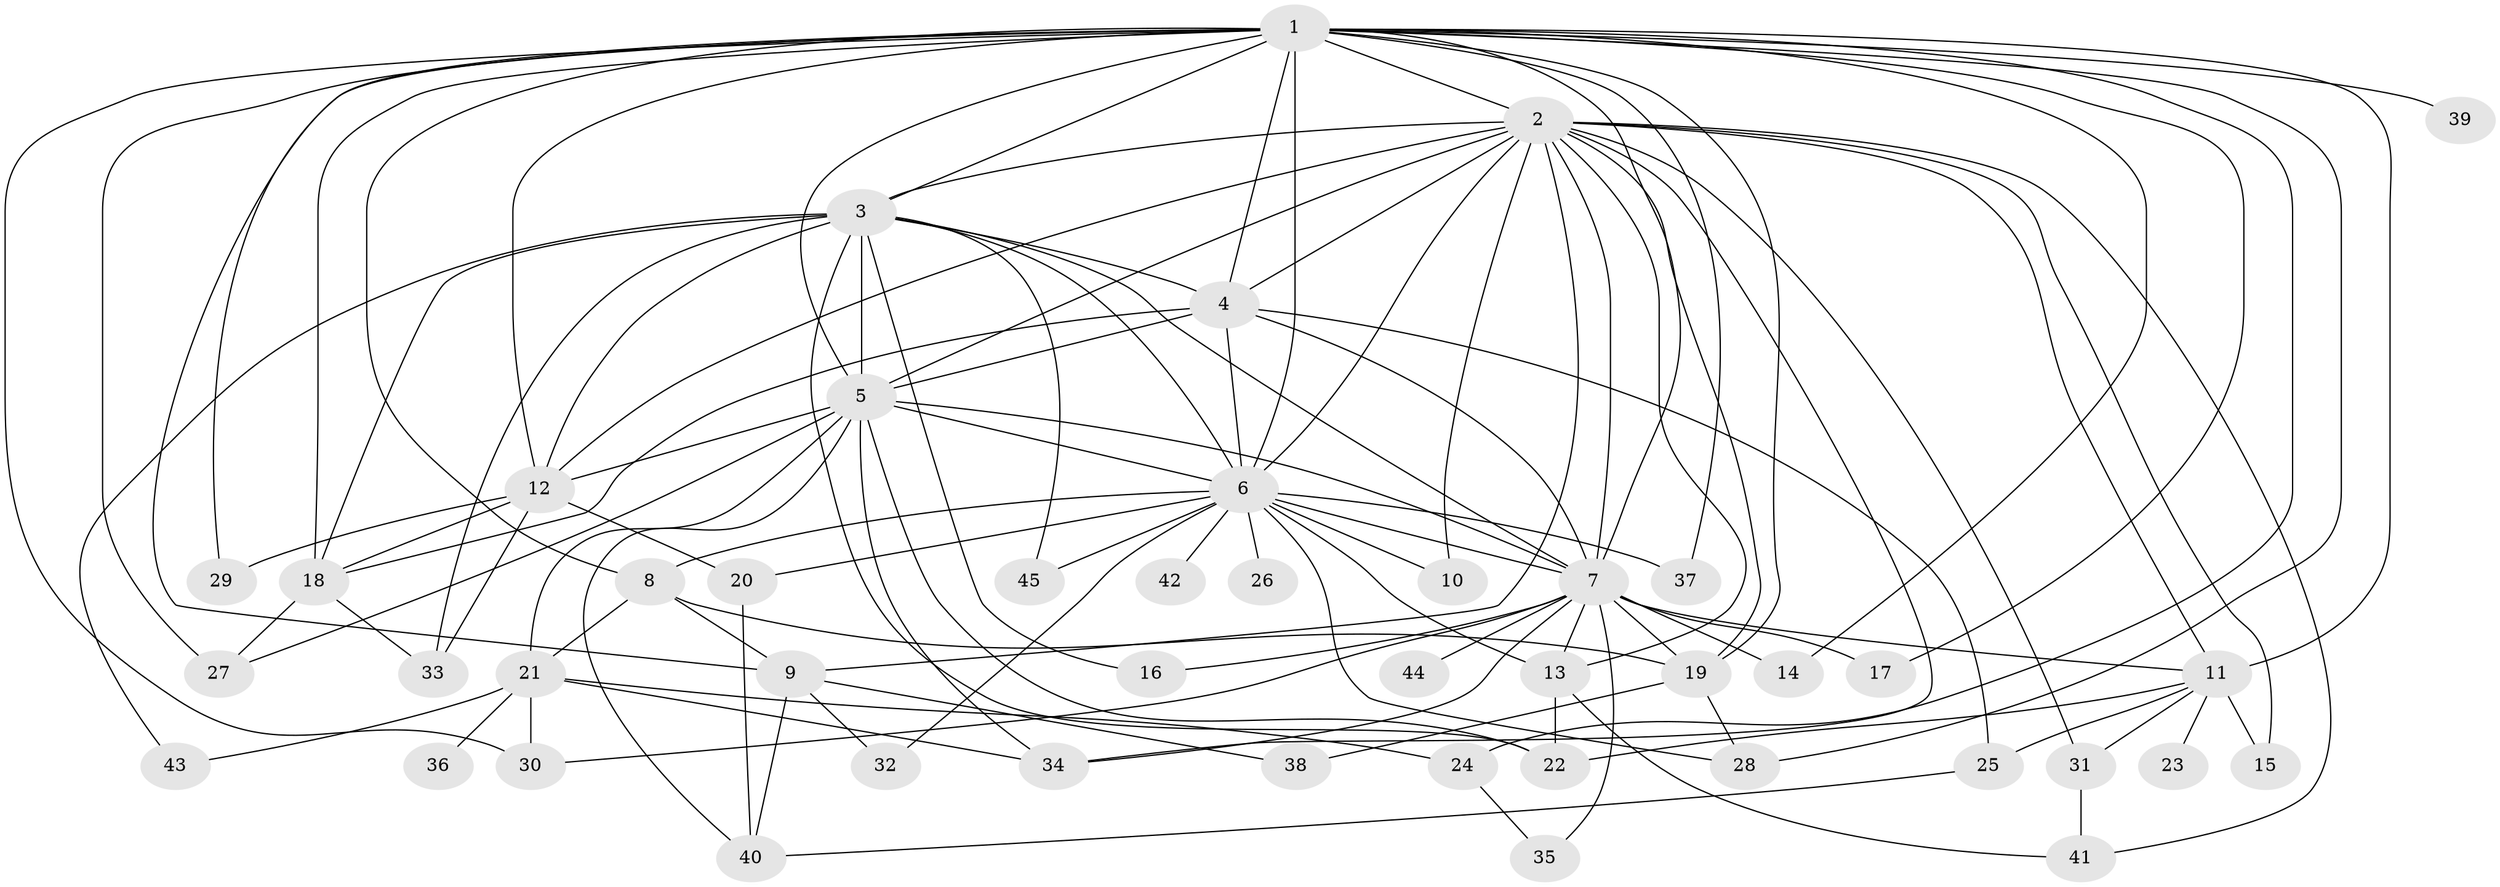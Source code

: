 // original degree distribution, {25: 0.011494252873563218, 19: 0.022988505747126436, 9: 0.034482758620689655, 12: 0.011494252873563218, 18: 0.011494252873563218, 15: 0.022988505747126436, 24: 0.011494252873563218, 21: 0.011494252873563218, 2: 0.5172413793103449, 6: 0.011494252873563218, 7: 0.011494252873563218, 8: 0.011494252873563218, 3: 0.22988505747126436, 4: 0.034482758620689655, 5: 0.04597701149425287}
// Generated by graph-tools (version 1.1) at 2025/34/03/09/25 02:34:49]
// undirected, 45 vertices, 111 edges
graph export_dot {
graph [start="1"]
  node [color=gray90,style=filled];
  1;
  2;
  3;
  4;
  5;
  6;
  7;
  8;
  9;
  10;
  11;
  12;
  13;
  14;
  15;
  16;
  17;
  18;
  19;
  20;
  21;
  22;
  23;
  24;
  25;
  26;
  27;
  28;
  29;
  30;
  31;
  32;
  33;
  34;
  35;
  36;
  37;
  38;
  39;
  40;
  41;
  42;
  43;
  44;
  45;
  1 -- 2 [weight=4.0];
  1 -- 3 [weight=3.0];
  1 -- 4 [weight=2.0];
  1 -- 5 [weight=4.0];
  1 -- 6 [weight=3.0];
  1 -- 7 [weight=2.0];
  1 -- 8 [weight=1.0];
  1 -- 9 [weight=1.0];
  1 -- 11 [weight=1.0];
  1 -- 12 [weight=1.0];
  1 -- 14 [weight=1.0];
  1 -- 17 [weight=1.0];
  1 -- 18 [weight=1.0];
  1 -- 19 [weight=1.0];
  1 -- 24 [weight=1.0];
  1 -- 27 [weight=2.0];
  1 -- 28 [weight=1.0];
  1 -- 29 [weight=1.0];
  1 -- 30 [weight=1.0];
  1 -- 37 [weight=2.0];
  1 -- 39 [weight=1.0];
  2 -- 3 [weight=2.0];
  2 -- 4 [weight=2.0];
  2 -- 5 [weight=4.0];
  2 -- 6 [weight=2.0];
  2 -- 7 [weight=2.0];
  2 -- 9 [weight=2.0];
  2 -- 10 [weight=1.0];
  2 -- 11 [weight=2.0];
  2 -- 12 [weight=1.0];
  2 -- 13 [weight=5.0];
  2 -- 15 [weight=2.0];
  2 -- 19 [weight=1.0];
  2 -- 31 [weight=2.0];
  2 -- 34 [weight=1.0];
  2 -- 41 [weight=1.0];
  3 -- 4 [weight=1.0];
  3 -- 5 [weight=7.0];
  3 -- 6 [weight=2.0];
  3 -- 7 [weight=1.0];
  3 -- 12 [weight=2.0];
  3 -- 16 [weight=1.0];
  3 -- 18 [weight=1.0];
  3 -- 22 [weight=1.0];
  3 -- 33 [weight=1.0];
  3 -- 43 [weight=1.0];
  3 -- 45 [weight=1.0];
  4 -- 5 [weight=2.0];
  4 -- 6 [weight=2.0];
  4 -- 7 [weight=1.0];
  4 -- 18 [weight=1.0];
  4 -- 25 [weight=1.0];
  5 -- 6 [weight=2.0];
  5 -- 7 [weight=3.0];
  5 -- 12 [weight=1.0];
  5 -- 21 [weight=2.0];
  5 -- 22 [weight=1.0];
  5 -- 27 [weight=1.0];
  5 -- 34 [weight=1.0];
  5 -- 40 [weight=1.0];
  6 -- 7 [weight=1.0];
  6 -- 8 [weight=1.0];
  6 -- 10 [weight=1.0];
  6 -- 13 [weight=1.0];
  6 -- 20 [weight=1.0];
  6 -- 26 [weight=1.0];
  6 -- 28 [weight=1.0];
  6 -- 32 [weight=1.0];
  6 -- 37 [weight=1.0];
  6 -- 42 [weight=1.0];
  6 -- 45 [weight=1.0];
  7 -- 11 [weight=1.0];
  7 -- 13 [weight=1.0];
  7 -- 14 [weight=1.0];
  7 -- 16 [weight=1.0];
  7 -- 17 [weight=1.0];
  7 -- 19 [weight=1.0];
  7 -- 30 [weight=1.0];
  7 -- 34 [weight=1.0];
  7 -- 35 [weight=1.0];
  7 -- 44 [weight=1.0];
  8 -- 9 [weight=2.0];
  8 -- 19 [weight=1.0];
  8 -- 21 [weight=2.0];
  9 -- 32 [weight=1.0];
  9 -- 38 [weight=1.0];
  9 -- 40 [weight=1.0];
  11 -- 15 [weight=1.0];
  11 -- 22 [weight=1.0];
  11 -- 23 [weight=2.0];
  11 -- 25 [weight=1.0];
  11 -- 31 [weight=2.0];
  12 -- 18 [weight=1.0];
  12 -- 20 [weight=1.0];
  12 -- 29 [weight=1.0];
  12 -- 33 [weight=1.0];
  13 -- 22 [weight=1.0];
  13 -- 41 [weight=1.0];
  18 -- 27 [weight=1.0];
  18 -- 33 [weight=1.0];
  19 -- 28 [weight=1.0];
  19 -- 38 [weight=1.0];
  20 -- 40 [weight=1.0];
  21 -- 24 [weight=1.0];
  21 -- 30 [weight=1.0];
  21 -- 34 [weight=1.0];
  21 -- 36 [weight=1.0];
  21 -- 43 [weight=1.0];
  24 -- 35 [weight=1.0];
  25 -- 40 [weight=1.0];
  31 -- 41 [weight=1.0];
}
